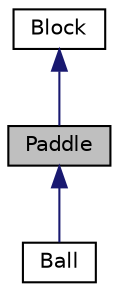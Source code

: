digraph "Paddle"
{
  edge [fontname="Helvetica",fontsize="10",labelfontname="Helvetica",labelfontsize="10"];
  node [fontname="Helvetica",fontsize="10",shape=record];
  Node0 [label="Paddle",height=0.2,width=0.4,color="black", fillcolor="grey75", style="filled", fontcolor="black"];
  Node1 -> Node0 [dir="back",color="midnightblue",fontsize="10",style="solid",fontname="Helvetica"];
  Node1 [label="Block",height=0.2,width=0.4,color="black", fillcolor="white", style="filled",URL="$classBlock.html"];
  Node0 -> Node2 [dir="back",color="midnightblue",fontsize="10",style="solid",fontname="Helvetica"];
  Node2 [label="Ball",height=0.2,width=0.4,color="black", fillcolor="white", style="filled",URL="$classBall.html"];
}
